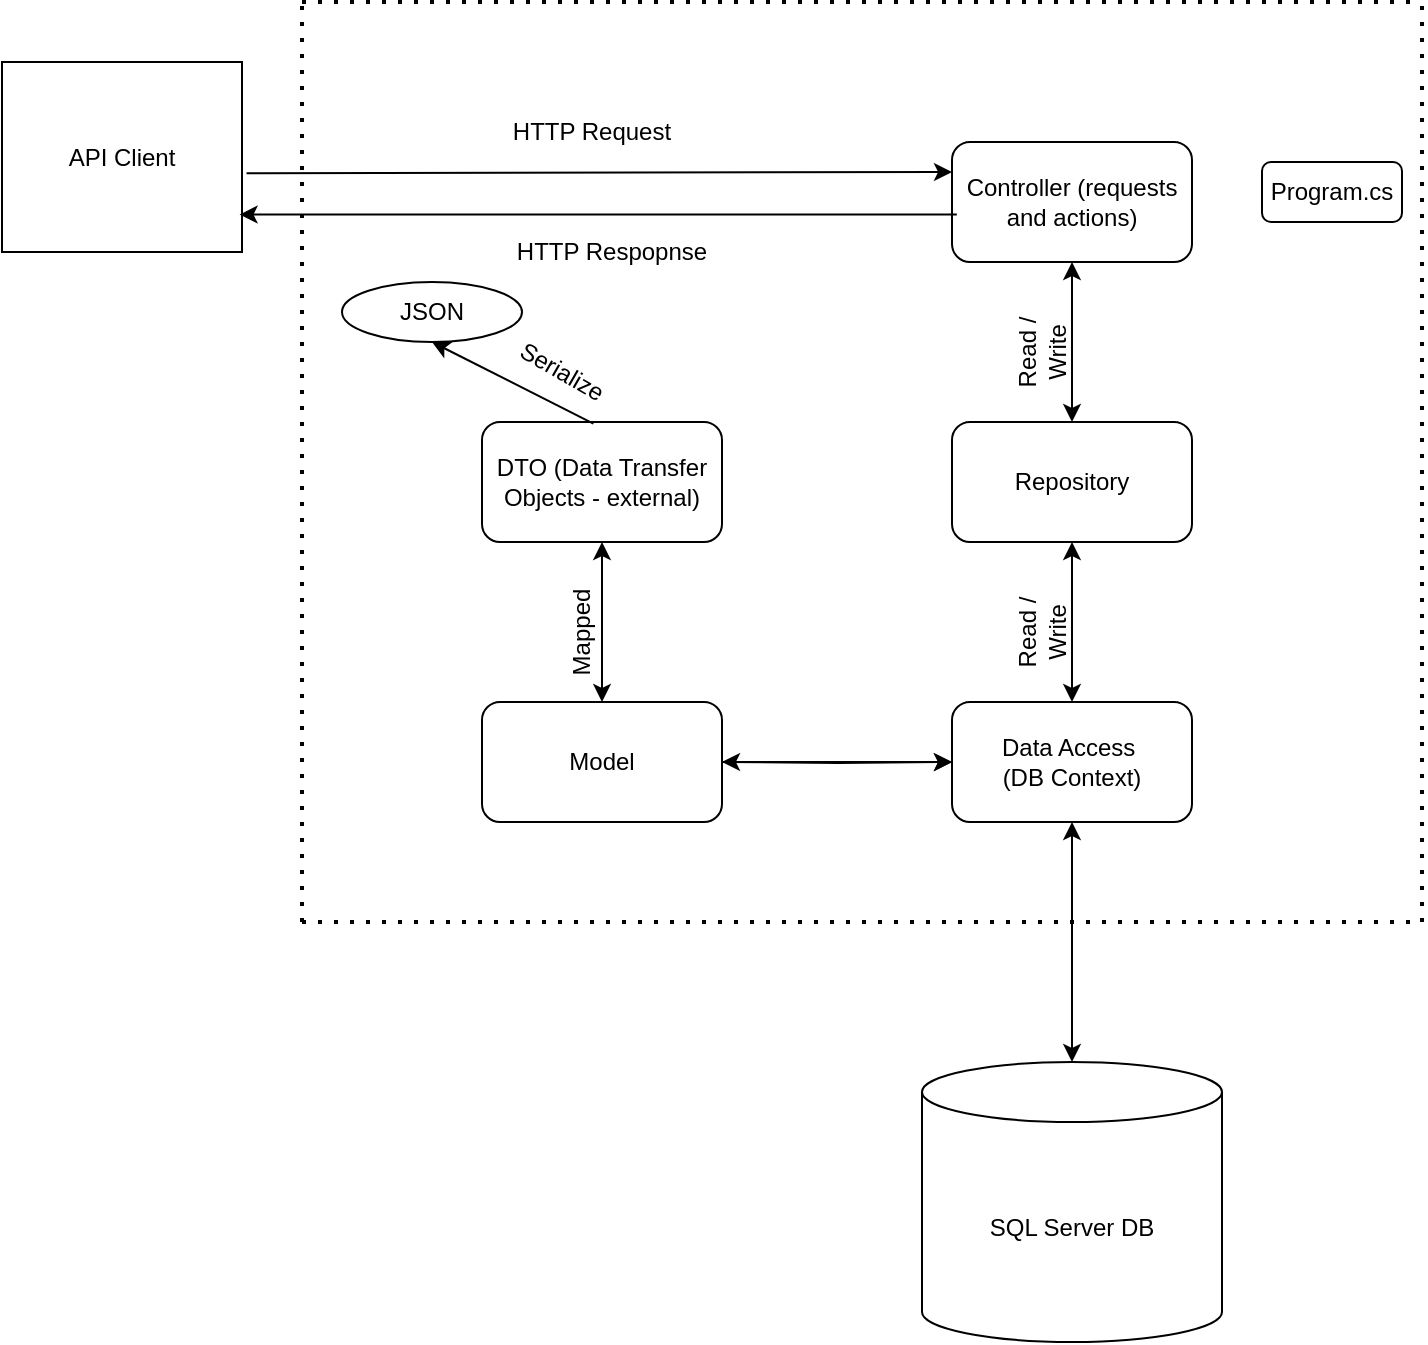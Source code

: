 <mxfile version="22.0.2" type="device">
  <diagram name="Strona-1" id="OwduhC-tohPpwz5S5W7a">
    <mxGraphModel dx="988" dy="924" grid="1" gridSize="10" guides="1" tooltips="1" connect="1" arrows="1" fold="1" page="1" pageScale="1" pageWidth="827" pageHeight="1169" math="0" shadow="0">
      <root>
        <mxCell id="0" />
        <mxCell id="1" parent="0" />
        <mxCell id="PYjkdD7aRyAzO_8y4_Qg-1" value="SQL Server DB" style="shape=cylinder3;whiteSpace=wrap;html=1;boundedLbl=1;backgroundOutline=1;size=15;" vertex="1" parent="1">
          <mxGeometry x="540" y="720" width="150" height="140" as="geometry" />
        </mxCell>
        <mxCell id="PYjkdD7aRyAzO_8y4_Qg-2" value="Data Access&amp;nbsp;&lt;br&gt;(DB Context)" style="rounded=1;whiteSpace=wrap;html=1;" vertex="1" parent="1">
          <mxGeometry x="555" y="540" width="120" height="60" as="geometry" />
        </mxCell>
        <mxCell id="PYjkdD7aRyAzO_8y4_Qg-4" value="" style="endArrow=classic;startArrow=classic;html=1;rounded=0;entryX=0.5;entryY=1;entryDx=0;entryDy=0;" edge="1" parent="1" source="PYjkdD7aRyAzO_8y4_Qg-1" target="PYjkdD7aRyAzO_8y4_Qg-2">
          <mxGeometry width="50" height="50" relative="1" as="geometry">
            <mxPoint x="390" y="710" as="sourcePoint" />
            <mxPoint x="440" y="660" as="targetPoint" />
          </mxGeometry>
        </mxCell>
        <mxCell id="PYjkdD7aRyAzO_8y4_Qg-5" value="" style="endArrow=classic;startArrow=classic;html=1;rounded=0;entryX=0;entryY=0.5;entryDx=0;entryDy=0;" edge="1" parent="1" target="PYjkdD7aRyAzO_8y4_Qg-2">
          <mxGeometry width="50" height="50" relative="1" as="geometry">
            <mxPoint x="440" y="570" as="sourcePoint" />
            <mxPoint x="440" y="560" as="targetPoint" />
          </mxGeometry>
        </mxCell>
        <mxCell id="PYjkdD7aRyAzO_8y4_Qg-7" value="" style="edgeStyle=orthogonalEdgeStyle;rounded=0;orthogonalLoop=1;jettySize=auto;html=1;" edge="1" parent="1" target="PYjkdD7aRyAzO_8y4_Qg-2">
          <mxGeometry relative="1" as="geometry">
            <mxPoint x="440" y="570" as="sourcePoint" />
          </mxGeometry>
        </mxCell>
        <mxCell id="PYjkdD7aRyAzO_8y4_Qg-6" value="Model" style="rounded=1;whiteSpace=wrap;html=1;" vertex="1" parent="1">
          <mxGeometry x="320" y="540" width="120" height="60" as="geometry" />
        </mxCell>
        <mxCell id="PYjkdD7aRyAzO_8y4_Qg-8" value="DTO (Data Transfer Objects - external)" style="rounded=1;whiteSpace=wrap;html=1;" vertex="1" parent="1">
          <mxGeometry x="320" y="400" width="120" height="60" as="geometry" />
        </mxCell>
        <mxCell id="PYjkdD7aRyAzO_8y4_Qg-10" value="Mapped" style="text;html=1;strokeColor=none;fillColor=none;align=center;verticalAlign=middle;whiteSpace=wrap;rounded=0;rotation=-90;" vertex="1" parent="1">
          <mxGeometry x="340" y="490" width="60" height="30" as="geometry" />
        </mxCell>
        <mxCell id="PYjkdD7aRyAzO_8y4_Qg-11" value="" style="endArrow=classic;startArrow=classic;html=1;rounded=0;exitX=0.5;exitY=0;exitDx=0;exitDy=0;entryX=0.5;entryY=1;entryDx=0;entryDy=0;" edge="1" parent="1" source="PYjkdD7aRyAzO_8y4_Qg-6" target="PYjkdD7aRyAzO_8y4_Qg-8">
          <mxGeometry width="50" height="50" relative="1" as="geometry">
            <mxPoint x="390" y="610" as="sourcePoint" />
            <mxPoint x="440" y="560" as="targetPoint" />
          </mxGeometry>
        </mxCell>
        <mxCell id="PYjkdD7aRyAzO_8y4_Qg-12" value="Repository" style="rounded=1;whiteSpace=wrap;html=1;" vertex="1" parent="1">
          <mxGeometry x="555" y="400" width="120" height="60" as="geometry" />
        </mxCell>
        <mxCell id="PYjkdD7aRyAzO_8y4_Qg-14" value="" style="endArrow=classic;startArrow=classic;html=1;rounded=0;entryX=0.5;entryY=1;entryDx=0;entryDy=0;exitX=0.5;exitY=0;exitDx=0;exitDy=0;" edge="1" parent="1" source="PYjkdD7aRyAzO_8y4_Qg-2" target="PYjkdD7aRyAzO_8y4_Qg-12">
          <mxGeometry width="50" height="50" relative="1" as="geometry">
            <mxPoint x="390" y="610" as="sourcePoint" />
            <mxPoint x="440" y="560" as="targetPoint" />
          </mxGeometry>
        </mxCell>
        <mxCell id="PYjkdD7aRyAzO_8y4_Qg-15" value="Read / Write" style="text;html=1;strokeColor=none;fillColor=none;align=center;verticalAlign=middle;whiteSpace=wrap;rounded=0;rotation=-90;" vertex="1" parent="1">
          <mxGeometry x="570" y="490" width="60" height="30" as="geometry" />
        </mxCell>
        <mxCell id="PYjkdD7aRyAzO_8y4_Qg-16" value="Controller (requests and actions)" style="rounded=1;whiteSpace=wrap;html=1;" vertex="1" parent="1">
          <mxGeometry x="555" y="260" width="120" height="60" as="geometry" />
        </mxCell>
        <mxCell id="PYjkdD7aRyAzO_8y4_Qg-18" value="Read / Write" style="text;html=1;strokeColor=none;fillColor=none;align=center;verticalAlign=middle;whiteSpace=wrap;rounded=0;rotation=-90;" vertex="1" parent="1">
          <mxGeometry x="570" y="350" width="60" height="30" as="geometry" />
        </mxCell>
        <mxCell id="PYjkdD7aRyAzO_8y4_Qg-19" value="" style="endArrow=classic;startArrow=classic;html=1;rounded=0;exitX=0.5;exitY=0;exitDx=0;exitDy=0;entryX=0.5;entryY=1;entryDx=0;entryDy=0;" edge="1" parent="1" source="PYjkdD7aRyAzO_8y4_Qg-12" target="PYjkdD7aRyAzO_8y4_Qg-16">
          <mxGeometry width="50" height="50" relative="1" as="geometry">
            <mxPoint x="390" y="510" as="sourcePoint" />
            <mxPoint x="440" y="460" as="targetPoint" />
          </mxGeometry>
        </mxCell>
        <mxCell id="PYjkdD7aRyAzO_8y4_Qg-20" value="Program.cs" style="rounded=1;whiteSpace=wrap;html=1;" vertex="1" parent="1">
          <mxGeometry x="710" y="270" width="70" height="30" as="geometry" />
        </mxCell>
        <mxCell id="PYjkdD7aRyAzO_8y4_Qg-21" value="API Client" style="rounded=0;whiteSpace=wrap;html=1;" vertex="1" parent="1">
          <mxGeometry x="80" y="220" width="120" height="95" as="geometry" />
        </mxCell>
        <mxCell id="PYjkdD7aRyAzO_8y4_Qg-22" value="" style="endArrow=classic;html=1;rounded=0;entryX=0;entryY=0.25;entryDx=0;entryDy=0;exitX=1.019;exitY=0.586;exitDx=0;exitDy=0;exitPerimeter=0;" edge="1" parent="1" source="PYjkdD7aRyAzO_8y4_Qg-21" target="PYjkdD7aRyAzO_8y4_Qg-16">
          <mxGeometry width="50" height="50" relative="1" as="geometry">
            <mxPoint x="270" y="268" as="sourcePoint" />
            <mxPoint x="440" y="460" as="targetPoint" />
          </mxGeometry>
        </mxCell>
        <mxCell id="PYjkdD7aRyAzO_8y4_Qg-23" value="HTTP Request" style="text;html=1;strokeColor=none;fillColor=none;align=center;verticalAlign=middle;whiteSpace=wrap;rounded=0;" vertex="1" parent="1">
          <mxGeometry x="320" y="240" width="110" height="30" as="geometry" />
        </mxCell>
        <mxCell id="PYjkdD7aRyAzO_8y4_Qg-24" value="" style="endArrow=classic;html=1;rounded=0;entryX=0.99;entryY=0.803;entryDx=0;entryDy=0;entryPerimeter=0;exitX=0.02;exitY=0.605;exitDx=0;exitDy=0;exitPerimeter=0;" edge="1" parent="1" source="PYjkdD7aRyAzO_8y4_Qg-16" target="PYjkdD7aRyAzO_8y4_Qg-21">
          <mxGeometry width="50" height="50" relative="1" as="geometry">
            <mxPoint x="330" y="420" as="sourcePoint" />
            <mxPoint x="380" y="370" as="targetPoint" />
          </mxGeometry>
        </mxCell>
        <mxCell id="PYjkdD7aRyAzO_8y4_Qg-25" value="HTTP Respopnse" style="text;html=1;strokeColor=none;fillColor=none;align=center;verticalAlign=middle;whiteSpace=wrap;rounded=0;" vertex="1" parent="1">
          <mxGeometry x="330" y="300" width="110" height="30" as="geometry" />
        </mxCell>
        <mxCell id="PYjkdD7aRyAzO_8y4_Qg-26" value="JSON" style="ellipse;whiteSpace=wrap;html=1;" vertex="1" parent="1">
          <mxGeometry x="250" y="330" width="90" height="30" as="geometry" />
        </mxCell>
        <mxCell id="PYjkdD7aRyAzO_8y4_Qg-27" value="" style="endArrow=classic;html=1;rounded=0;entryX=0.5;entryY=1;entryDx=0;entryDy=0;exitX=0.464;exitY=0.014;exitDx=0;exitDy=0;exitPerimeter=0;" edge="1" parent="1" source="PYjkdD7aRyAzO_8y4_Qg-8" target="PYjkdD7aRyAzO_8y4_Qg-26">
          <mxGeometry width="50" height="50" relative="1" as="geometry">
            <mxPoint x="330" y="420" as="sourcePoint" />
            <mxPoint x="380" y="370" as="targetPoint" />
          </mxGeometry>
        </mxCell>
        <mxCell id="PYjkdD7aRyAzO_8y4_Qg-28" value="Serialize" style="text;html=1;strokeColor=none;fillColor=none;align=center;verticalAlign=middle;whiteSpace=wrap;rounded=0;rotation=30;" vertex="1" parent="1">
          <mxGeometry x="330" y="360" width="60" height="30" as="geometry" />
        </mxCell>
        <mxCell id="PYjkdD7aRyAzO_8y4_Qg-29" value="" style="endArrow=none;dashed=1;html=1;dashPattern=1 3;strokeWidth=2;rounded=0;" edge="1" parent="1">
          <mxGeometry width="50" height="50" relative="1" as="geometry">
            <mxPoint x="230" y="650" as="sourcePoint" />
            <mxPoint x="790" y="650" as="targetPoint" />
          </mxGeometry>
        </mxCell>
        <mxCell id="PYjkdD7aRyAzO_8y4_Qg-31" value="" style="endArrow=none;dashed=1;html=1;dashPattern=1 3;strokeWidth=2;rounded=0;" edge="1" parent="1">
          <mxGeometry width="50" height="50" relative="1" as="geometry">
            <mxPoint x="230" y="190" as="sourcePoint" />
            <mxPoint x="790" y="190" as="targetPoint" />
          </mxGeometry>
        </mxCell>
        <mxCell id="PYjkdD7aRyAzO_8y4_Qg-32" value="" style="endArrow=none;dashed=1;html=1;dashPattern=1 3;strokeWidth=2;rounded=0;" edge="1" parent="1">
          <mxGeometry width="50" height="50" relative="1" as="geometry">
            <mxPoint x="230" y="650" as="sourcePoint" />
            <mxPoint x="230" y="190" as="targetPoint" />
          </mxGeometry>
        </mxCell>
        <mxCell id="PYjkdD7aRyAzO_8y4_Qg-33" value="" style="endArrow=none;dashed=1;html=1;dashPattern=1 3;strokeWidth=2;rounded=0;" edge="1" parent="1">
          <mxGeometry width="50" height="50" relative="1" as="geometry">
            <mxPoint x="790" y="650" as="sourcePoint" />
            <mxPoint x="790" y="190" as="targetPoint" />
          </mxGeometry>
        </mxCell>
      </root>
    </mxGraphModel>
  </diagram>
</mxfile>
